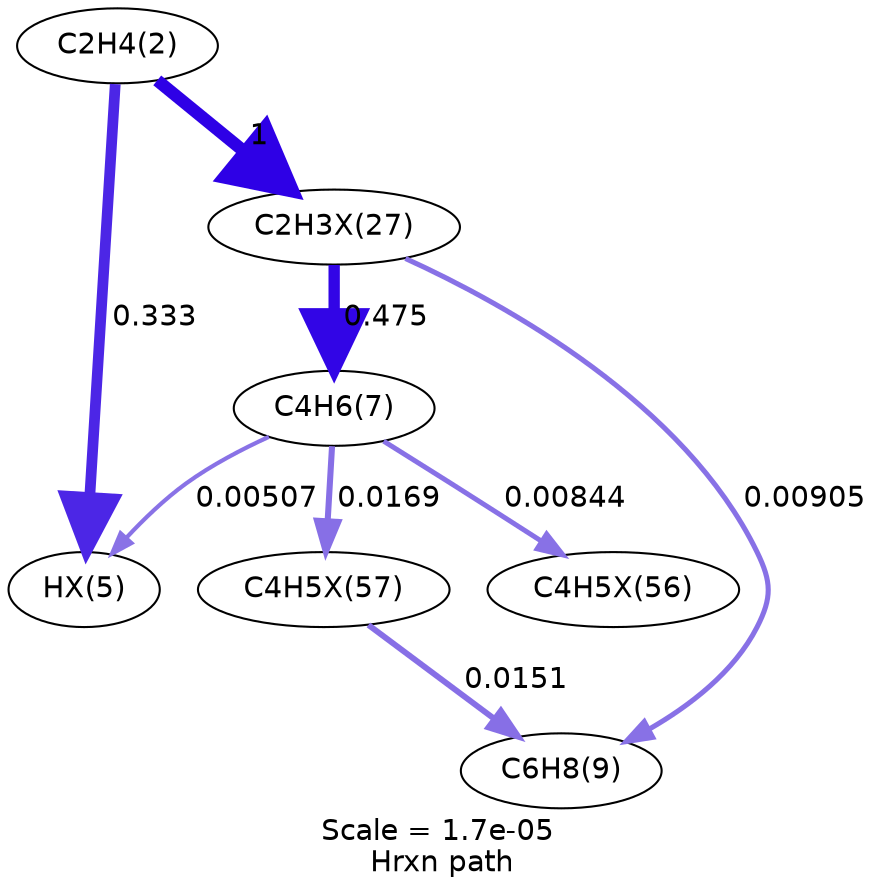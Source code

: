 digraph reaction_paths {
center=1;
s5 -> s40[fontname="Helvetica", style="setlinewidth(5.17)", arrowsize=2.59, color="0.7, 0.833, 0.9"
, label=" 0.333"];
s5 -> s41[fontname="Helvetica", style="setlinewidth(6)", arrowsize=3, color="0.7, 1.5, 0.9"
, label=" 1"];
s8 -> s40[fontname="Helvetica", style="setlinewidth(2.01)", arrowsize=1, color="0.7, 0.505, 0.9"
, label=" 0.00507"];
s41 -> s8[fontname="Helvetica", style="setlinewidth(5.44)", arrowsize=2.72, color="0.7, 0.975, 0.9"
, label=" 0.475"];
s41 -> s9[fontname="Helvetica", style="setlinewidth(2.45)", arrowsize=1.22, color="0.7, 0.509, 0.9"
, label=" 0.00905"];
s8 -> s58[fontname="Helvetica", style="setlinewidth(2.92)", arrowsize=1.46, color="0.7, 0.517, 0.9"
, label=" 0.0169"];
s8 -> s57[fontname="Helvetica", style="setlinewidth(2.4)", arrowsize=1.2, color="0.7, 0.508, 0.9"
, label=" 0.00844"];
s58 -> s9[fontname="Helvetica", style="setlinewidth(2.83)", arrowsize=1.42, color="0.7, 0.515, 0.9"
, label=" 0.0151"];
s5 [ fontname="Helvetica", label="C2H4(2)"];
s8 [ fontname="Helvetica", label="C4H6(7)"];
s9 [ fontname="Helvetica", label="C6H8(9)"];
s40 [ fontname="Helvetica", label="HX(5)"];
s41 [ fontname="Helvetica", label="C2H3X(27)"];
s57 [ fontname="Helvetica", label="C4H5X(56)"];
s58 [ fontname="Helvetica", label="C4H5X(57)"];
 label = "Scale = 1.7e-05\l Hrxn path";
 fontname = "Helvetica";
}
